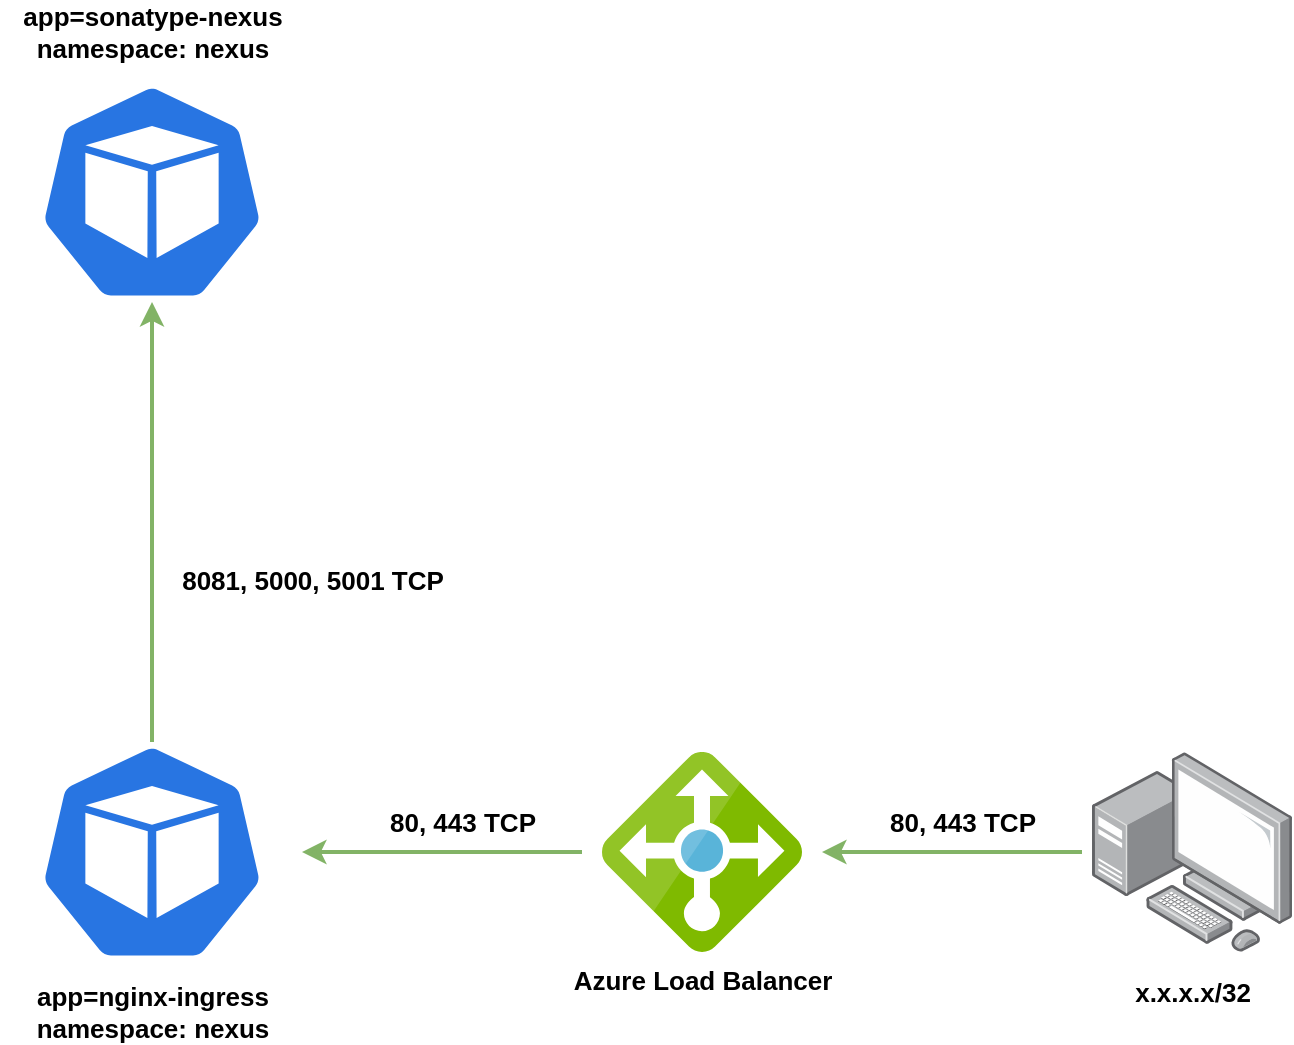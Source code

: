 <mxfile version="13.0.1" type="device"><diagram id="DbViOmEhYCrdUGzo2Qos" name="Page-1"><mxGraphModel dx="1086" dy="806" grid="1" gridSize="10" guides="1" tooltips="1" connect="1" arrows="1" fold="1" page="1" pageScale="1" pageWidth="1100" pageHeight="850" math="0" shadow="0"><root><mxCell id="0"/><mxCell id="1" parent="0"/><mxCell id="GHJ7jGntTJitXxNnY_Rj-4" value="" style="points=[];aspect=fixed;html=1;align=center;shadow=0;dashed=0;image;image=img/lib/allied_telesis/computer_and_terminals/Personal_Computer_with_Server.svg;rounded=1;" vertex="1" parent="1"><mxGeometry x="715" y="455" width="100" height="100" as="geometry"/></mxCell><mxCell id="GHJ7jGntTJitXxNnY_Rj-5" value="&lt;b&gt;&lt;font style=&quot;font-size: 13px&quot;&gt;80, 443 TCP&lt;/font&gt;&lt;/b&gt;" style="text;html=1;align=center;verticalAlign=middle;resizable=0;points=[];autosize=1;" vertex="1" parent="1"><mxGeometry x="605" y="480" width="90" height="20" as="geometry"/></mxCell><mxCell id="GHJ7jGntTJitXxNnY_Rj-6" value="&lt;b&gt;&lt;font style=&quot;font-size: 13px&quot;&gt;x.x.x.x/32&lt;/font&gt;&lt;/b&gt;" style="text;html=1;align=center;verticalAlign=middle;resizable=0;points=[];autosize=1;" vertex="1" parent="1"><mxGeometry x="730" y="565" width="70" height="20" as="geometry"/></mxCell><mxCell id="GHJ7jGntTJitXxNnY_Rj-7" value="" style="endArrow=classic;html=1;strokeWidth=2;fillColor=#d5e8d4;strokeColor=#82b366;" edge="1" parent="1"><mxGeometry width="50" height="50" relative="1" as="geometry"><mxPoint x="710" y="505" as="sourcePoint"/><mxPoint x="580" y="505" as="targetPoint"/></mxGeometry></mxCell><mxCell id="GHJ7jGntTJitXxNnY_Rj-8" value="" style="endArrow=classic;html=1;entryX=0.5;entryY=1;entryDx=0;entryDy=0;strokeWidth=2;fillColor=#d5e8d4;strokeColor=#82b366;entryPerimeter=0;exitX=0.5;exitY=0;exitDx=0;exitDy=0;exitPerimeter=0;" edge="1" parent="1" source="GHJ7jGntTJitXxNnY_Rj-12" target="GHJ7jGntTJitXxNnY_Rj-10"><mxGeometry width="50" height="50" relative="1" as="geometry"><mxPoint x="245" y="440" as="sourcePoint"/><mxPoint x="245" y="240" as="targetPoint"/></mxGeometry></mxCell><mxCell id="GHJ7jGntTJitXxNnY_Rj-9" value="&lt;font size=&quot;1&quot;&gt;&lt;b style=&quot;font-size: 13px&quot;&gt;8081, 5000, 5001 TCP&lt;br&gt;&lt;br&gt;&lt;/b&gt;&lt;/font&gt;" style="text;html=1;align=center;verticalAlign=middle;resizable=0;points=[];autosize=1;" vertex="1" parent="1"><mxGeometry x="250" y="357" width="150" height="40" as="geometry"/></mxCell><mxCell id="GHJ7jGntTJitXxNnY_Rj-10" value="" style="html=1;dashed=0;whitespace=wrap;fillColor=#2875E2;strokeColor=#ffffff;points=[[0.005,0.63,0],[0.1,0.2,0],[0.9,0.2,0],[0.5,0,0],[0.995,0.63,0],[0.72,0.99,0],[0.5,1,0],[0.28,0.99,0]];shape=mxgraph.kubernetes.icon;prIcon=pod;rounded=1;" vertex="1" parent="1"><mxGeometry x="170" y="120" width="150" height="110" as="geometry"/></mxCell><mxCell id="GHJ7jGntTJitXxNnY_Rj-11" value="&lt;font style=&quot;font-size: 13px&quot;&gt;&lt;b&gt;app=sonatype-nexus&lt;br&gt;namespace: nexus&lt;br&gt;&lt;/b&gt;&lt;/font&gt;" style="text;html=1;align=center;verticalAlign=middle;resizable=0;points=[];autosize=1;" vertex="1" parent="1"><mxGeometry x="170" y="80" width="150" height="30" as="geometry"/></mxCell><mxCell id="GHJ7jGntTJitXxNnY_Rj-12" value="" style="html=1;dashed=0;whitespace=wrap;fillColor=#2875E2;strokeColor=#ffffff;points=[[0.005,0.63,0],[0.1,0.2,0],[0.9,0.2,0],[0.5,0,0],[0.995,0.63,0],[0.72,0.99,0],[0.5,1,0],[0.28,0.99,0]];shape=mxgraph.kubernetes.icon;prIcon=pod;rounded=1;" vertex="1" parent="1"><mxGeometry x="170" y="450" width="150" height="110" as="geometry"/></mxCell><mxCell id="GHJ7jGntTJitXxNnY_Rj-13" value="&lt;font style=&quot;font-size: 13px&quot;&gt;&lt;b&gt;app=nginx-ingress&lt;br&gt;namespace: nexus&lt;br&gt;&lt;/b&gt;&lt;/font&gt;" style="text;html=1;align=center;verticalAlign=middle;resizable=0;points=[];autosize=1;" vertex="1" parent="1"><mxGeometry x="180" y="570" width="130" height="30" as="geometry"/></mxCell><mxCell id="GHJ7jGntTJitXxNnY_Rj-19" value="&lt;font size=&quot;1&quot;&gt;&lt;b style=&quot;font-size: 13px&quot;&gt;Azure Load Balancer&lt;/b&gt;&lt;/font&gt;" style="aspect=fixed;html=1;points=[];align=center;image;fontSize=12;image=img/lib/mscae/Load_Balancer_feature.svg;" vertex="1" parent="1"><mxGeometry x="470" y="455" width="100" height="100" as="geometry"/></mxCell><mxCell id="GHJ7jGntTJitXxNnY_Rj-20" value="&lt;b&gt;&lt;font style=&quot;font-size: 13px&quot;&gt;80, 443 TCP&lt;/font&gt;&lt;/b&gt;" style="text;html=1;align=center;verticalAlign=middle;resizable=0;points=[];autosize=1;" vertex="1" parent="1"><mxGeometry x="355" y="480" width="90" height="20" as="geometry"/></mxCell><mxCell id="GHJ7jGntTJitXxNnY_Rj-21" value="" style="endArrow=classic;html=1;strokeWidth=2;fillColor=#d5e8d4;strokeColor=#82b366;" edge="1" parent="1" target="GHJ7jGntTJitXxNnY_Rj-12"><mxGeometry width="50" height="50" relative="1" as="geometry"><mxPoint x="460" y="505" as="sourcePoint"/><mxPoint x="330" y="505" as="targetPoint"/></mxGeometry></mxCell></root></mxGraphModel></diagram></mxfile>
